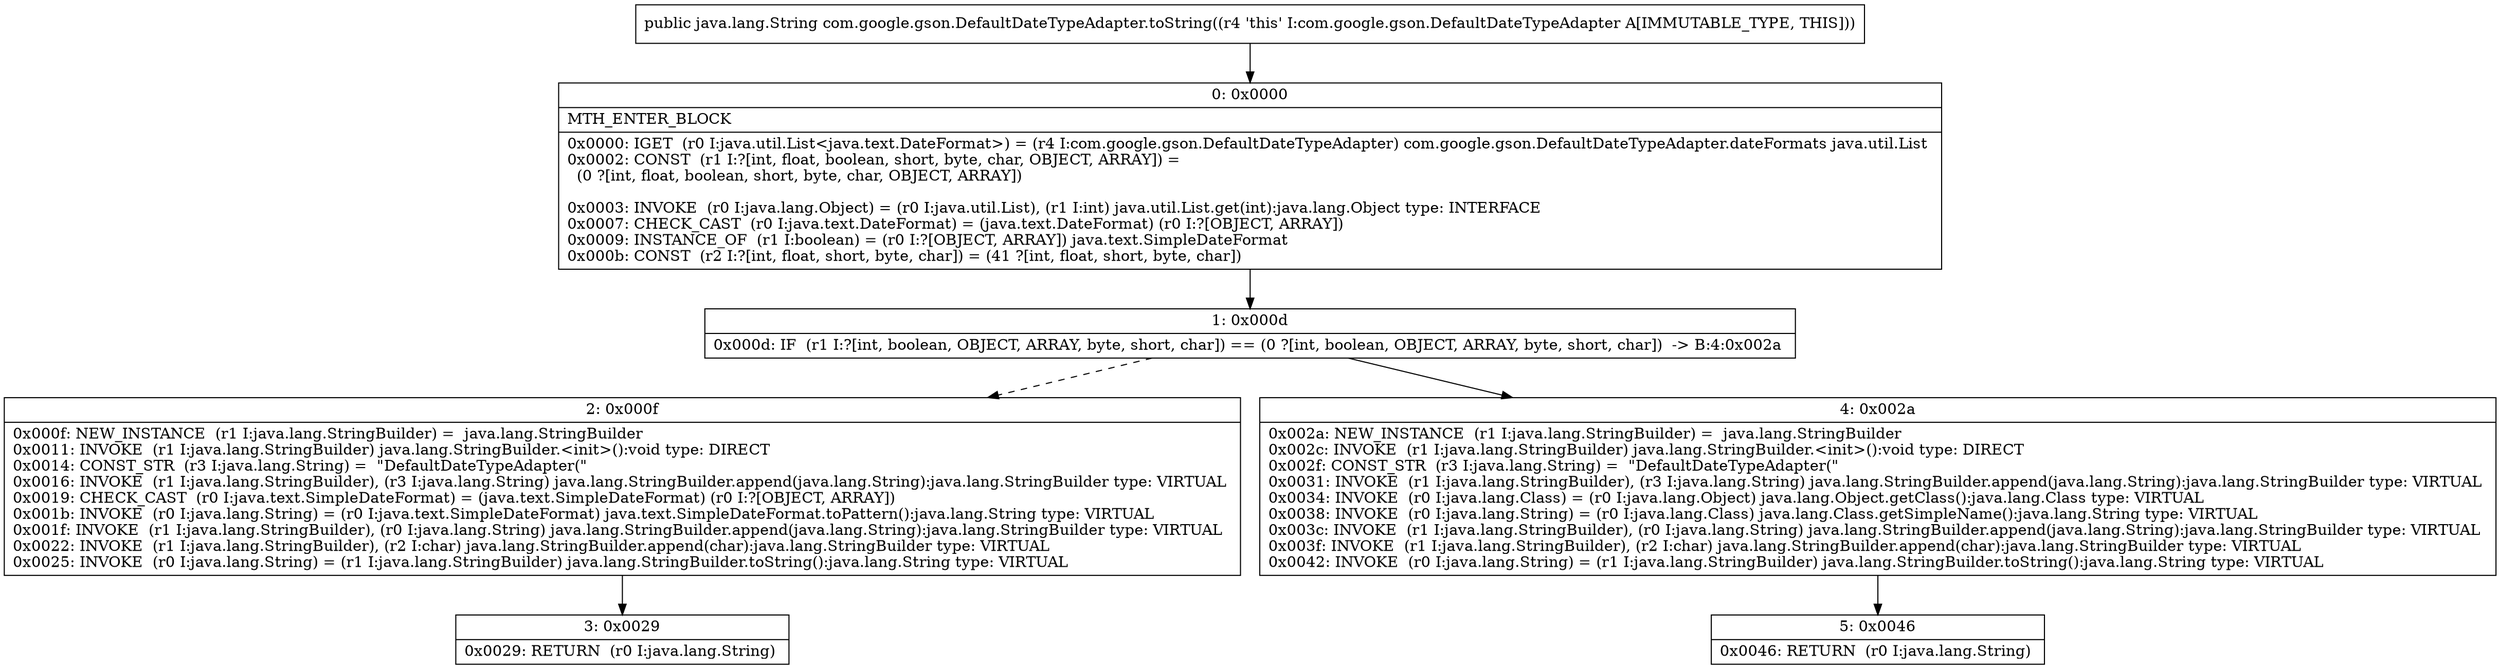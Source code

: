 digraph "CFG forcom.google.gson.DefaultDateTypeAdapter.toString()Ljava\/lang\/String;" {
Node_0 [shape=record,label="{0\:\ 0x0000|MTH_ENTER_BLOCK\l|0x0000: IGET  (r0 I:java.util.List\<java.text.DateFormat\>) = (r4 I:com.google.gson.DefaultDateTypeAdapter) com.google.gson.DefaultDateTypeAdapter.dateFormats java.util.List \l0x0002: CONST  (r1 I:?[int, float, boolean, short, byte, char, OBJECT, ARRAY]) = \l  (0 ?[int, float, boolean, short, byte, char, OBJECT, ARRAY])\l \l0x0003: INVOKE  (r0 I:java.lang.Object) = (r0 I:java.util.List), (r1 I:int) java.util.List.get(int):java.lang.Object type: INTERFACE \l0x0007: CHECK_CAST  (r0 I:java.text.DateFormat) = (java.text.DateFormat) (r0 I:?[OBJECT, ARRAY]) \l0x0009: INSTANCE_OF  (r1 I:boolean) = (r0 I:?[OBJECT, ARRAY]) java.text.SimpleDateFormat \l0x000b: CONST  (r2 I:?[int, float, short, byte, char]) = (41 ?[int, float, short, byte, char]) \l}"];
Node_1 [shape=record,label="{1\:\ 0x000d|0x000d: IF  (r1 I:?[int, boolean, OBJECT, ARRAY, byte, short, char]) == (0 ?[int, boolean, OBJECT, ARRAY, byte, short, char])  \-\> B:4:0x002a \l}"];
Node_2 [shape=record,label="{2\:\ 0x000f|0x000f: NEW_INSTANCE  (r1 I:java.lang.StringBuilder) =  java.lang.StringBuilder \l0x0011: INVOKE  (r1 I:java.lang.StringBuilder) java.lang.StringBuilder.\<init\>():void type: DIRECT \l0x0014: CONST_STR  (r3 I:java.lang.String) =  \"DefaultDateTypeAdapter(\" \l0x0016: INVOKE  (r1 I:java.lang.StringBuilder), (r3 I:java.lang.String) java.lang.StringBuilder.append(java.lang.String):java.lang.StringBuilder type: VIRTUAL \l0x0019: CHECK_CAST  (r0 I:java.text.SimpleDateFormat) = (java.text.SimpleDateFormat) (r0 I:?[OBJECT, ARRAY]) \l0x001b: INVOKE  (r0 I:java.lang.String) = (r0 I:java.text.SimpleDateFormat) java.text.SimpleDateFormat.toPattern():java.lang.String type: VIRTUAL \l0x001f: INVOKE  (r1 I:java.lang.StringBuilder), (r0 I:java.lang.String) java.lang.StringBuilder.append(java.lang.String):java.lang.StringBuilder type: VIRTUAL \l0x0022: INVOKE  (r1 I:java.lang.StringBuilder), (r2 I:char) java.lang.StringBuilder.append(char):java.lang.StringBuilder type: VIRTUAL \l0x0025: INVOKE  (r0 I:java.lang.String) = (r1 I:java.lang.StringBuilder) java.lang.StringBuilder.toString():java.lang.String type: VIRTUAL \l}"];
Node_3 [shape=record,label="{3\:\ 0x0029|0x0029: RETURN  (r0 I:java.lang.String) \l}"];
Node_4 [shape=record,label="{4\:\ 0x002a|0x002a: NEW_INSTANCE  (r1 I:java.lang.StringBuilder) =  java.lang.StringBuilder \l0x002c: INVOKE  (r1 I:java.lang.StringBuilder) java.lang.StringBuilder.\<init\>():void type: DIRECT \l0x002f: CONST_STR  (r3 I:java.lang.String) =  \"DefaultDateTypeAdapter(\" \l0x0031: INVOKE  (r1 I:java.lang.StringBuilder), (r3 I:java.lang.String) java.lang.StringBuilder.append(java.lang.String):java.lang.StringBuilder type: VIRTUAL \l0x0034: INVOKE  (r0 I:java.lang.Class) = (r0 I:java.lang.Object) java.lang.Object.getClass():java.lang.Class type: VIRTUAL \l0x0038: INVOKE  (r0 I:java.lang.String) = (r0 I:java.lang.Class) java.lang.Class.getSimpleName():java.lang.String type: VIRTUAL \l0x003c: INVOKE  (r1 I:java.lang.StringBuilder), (r0 I:java.lang.String) java.lang.StringBuilder.append(java.lang.String):java.lang.StringBuilder type: VIRTUAL \l0x003f: INVOKE  (r1 I:java.lang.StringBuilder), (r2 I:char) java.lang.StringBuilder.append(char):java.lang.StringBuilder type: VIRTUAL \l0x0042: INVOKE  (r0 I:java.lang.String) = (r1 I:java.lang.StringBuilder) java.lang.StringBuilder.toString():java.lang.String type: VIRTUAL \l}"];
Node_5 [shape=record,label="{5\:\ 0x0046|0x0046: RETURN  (r0 I:java.lang.String) \l}"];
MethodNode[shape=record,label="{public java.lang.String com.google.gson.DefaultDateTypeAdapter.toString((r4 'this' I:com.google.gson.DefaultDateTypeAdapter A[IMMUTABLE_TYPE, THIS])) }"];
MethodNode -> Node_0;
Node_0 -> Node_1;
Node_1 -> Node_2[style=dashed];
Node_1 -> Node_4;
Node_2 -> Node_3;
Node_4 -> Node_5;
}

